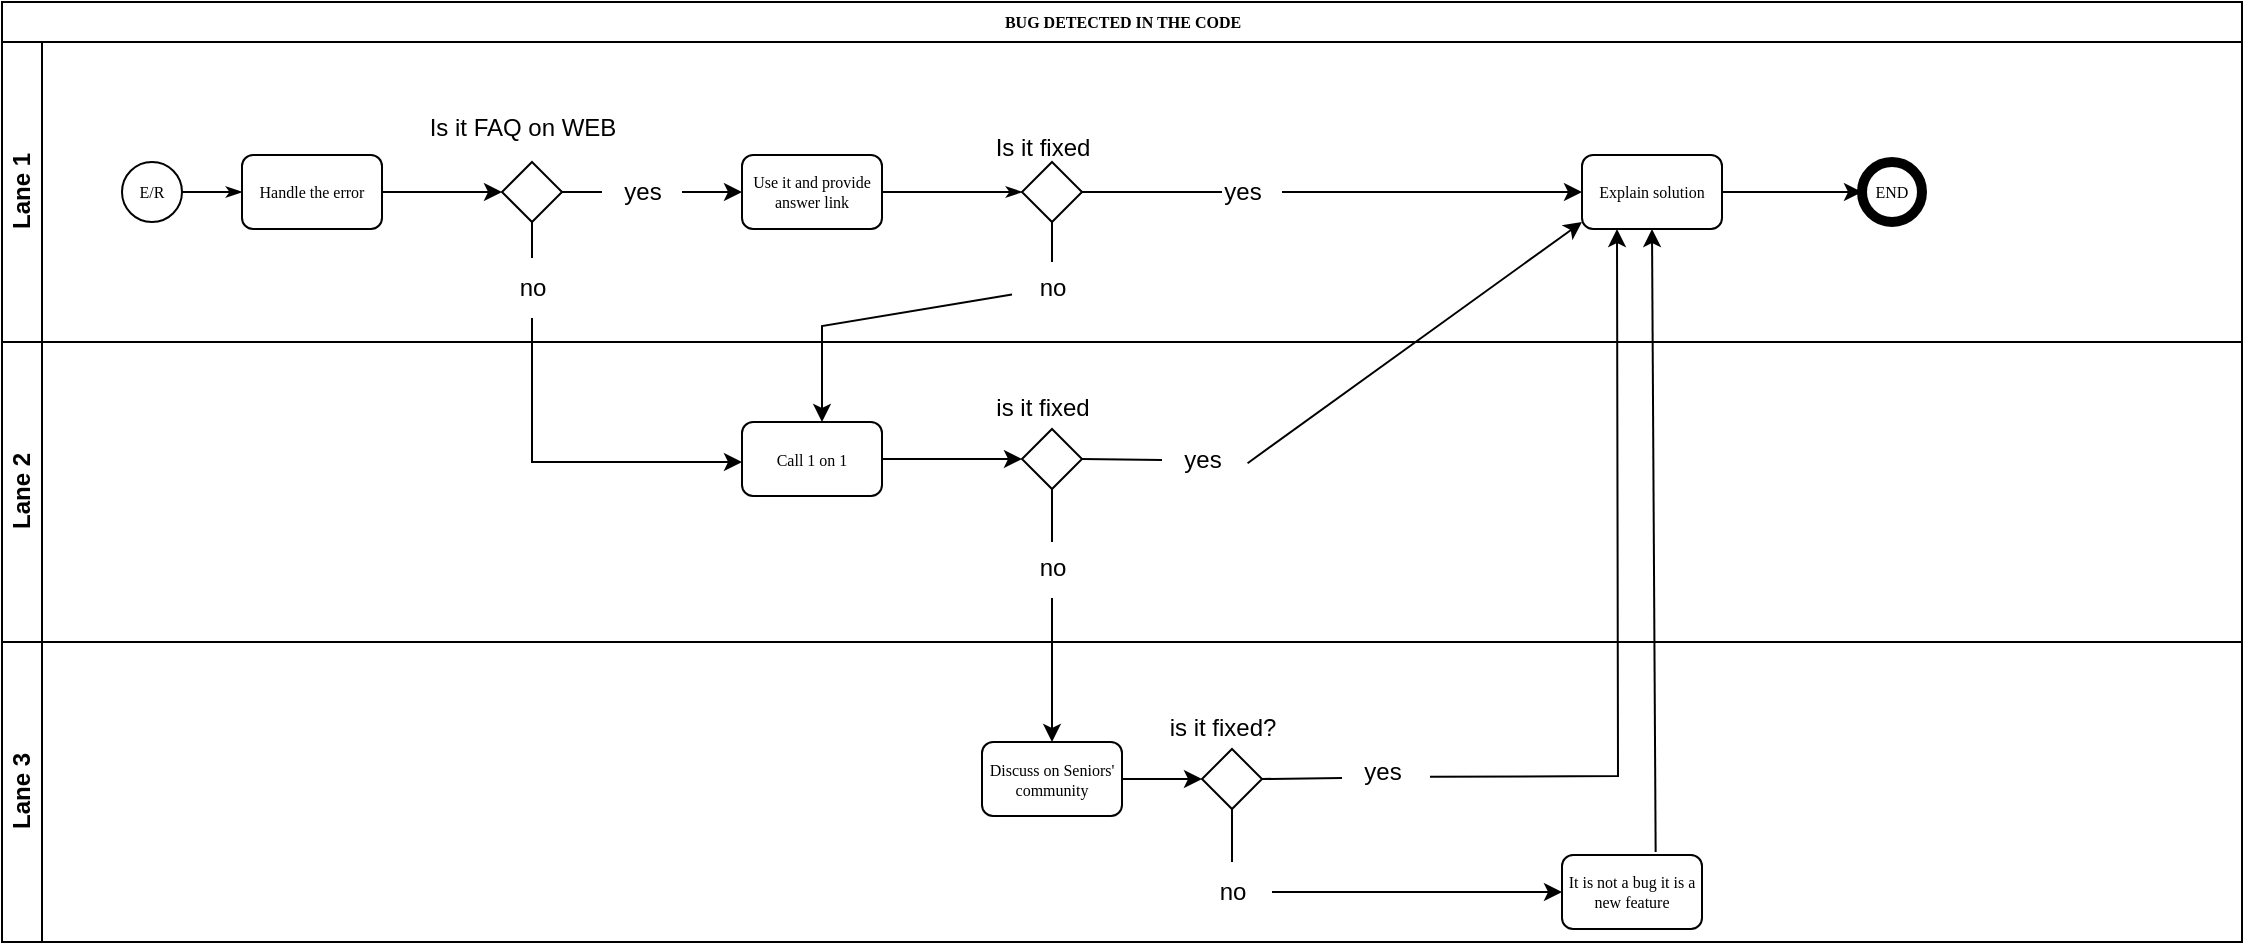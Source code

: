 <mxfile version="21.2.0" type="device">
  <diagram name="Page-1" id="c7488fd3-1785-93aa-aadb-54a6760d102a">
    <mxGraphModel dx="1156" dy="491" grid="1" gridSize="10" guides="1" tooltips="1" connect="1" arrows="1" fold="1" page="1" pageScale="1" pageWidth="1100" pageHeight="850" background="none" math="0" shadow="0">
      <root>
        <mxCell id="0" />
        <mxCell id="1" parent="0" />
        <mxCell id="2b4e8129b02d487f-1" value="BUG DETECTED IN THE CODE" style="swimlane;html=1;childLayout=stackLayout;horizontal=1;startSize=20;horizontalStack=0;rounded=0;shadow=0;labelBackgroundColor=none;strokeWidth=1;fontFamily=Verdana;fontSize=8;align=center;" parent="1" vertex="1">
          <mxGeometry x="180" y="70" width="1120" height="470" as="geometry" />
        </mxCell>
        <mxCell id="2b4e8129b02d487f-2" value="Lane 1" style="swimlane;html=1;startSize=20;horizontal=0;" parent="2b4e8129b02d487f-1" vertex="1">
          <mxGeometry y="20" width="1120" height="150" as="geometry" />
        </mxCell>
        <mxCell id="2b4e8129b02d487f-18" style="edgeStyle=orthogonalEdgeStyle;rounded=0;html=1;labelBackgroundColor=none;startArrow=none;startFill=0;startSize=5;endArrow=classicThin;endFill=1;endSize=5;jettySize=auto;orthogonalLoop=1;strokeWidth=1;fontFamily=Verdana;fontSize=8" parent="2b4e8129b02d487f-2" source="2b4e8129b02d487f-5" target="2b4e8129b02d487f-6" edge="1">
          <mxGeometry relative="1" as="geometry" />
        </mxCell>
        <mxCell id="2b4e8129b02d487f-5" value="E/R" style="ellipse;whiteSpace=wrap;html=1;rounded=0;shadow=0;labelBackgroundColor=none;strokeWidth=1;fontFamily=Verdana;fontSize=8;align=center;" parent="2b4e8129b02d487f-2" vertex="1">
          <mxGeometry x="60" y="60" width="30" height="30" as="geometry" />
        </mxCell>
        <mxCell id="Nox0eIHWN2RtGpoeTQu5-2" style="edgeStyle=orthogonalEdgeStyle;rounded=0;orthogonalLoop=1;jettySize=auto;html=1;exitX=1;exitY=0.5;exitDx=0;exitDy=0;entryX=0;entryY=0.5;entryDx=0;entryDy=0;entryPerimeter=0;" edge="1" parent="2b4e8129b02d487f-2" source="2b4e8129b02d487f-6" target="2b4e8129b02d487f-13">
          <mxGeometry relative="1" as="geometry" />
        </mxCell>
        <mxCell id="2b4e8129b02d487f-6" value="Handle the error" style="rounded=1;whiteSpace=wrap;html=1;shadow=0;labelBackgroundColor=none;strokeWidth=1;fontFamily=Verdana;fontSize=8;align=center;" parent="2b4e8129b02d487f-2" vertex="1">
          <mxGeometry x="120" y="56.5" width="70" height="37" as="geometry" />
        </mxCell>
        <mxCell id="2b4e8129b02d487f-22" style="edgeStyle=orthogonalEdgeStyle;rounded=0;html=1;labelBackgroundColor=none;startArrow=none;startFill=0;startSize=5;endArrow=classicThin;endFill=1;endSize=5;jettySize=auto;orthogonalLoop=1;strokeWidth=1;fontFamily=Verdana;fontSize=8" parent="2b4e8129b02d487f-2" source="2b4e8129b02d487f-9" edge="1">
          <mxGeometry relative="1" as="geometry">
            <mxPoint x="510" y="75" as="targetPoint" />
          </mxGeometry>
        </mxCell>
        <mxCell id="2b4e8129b02d487f-9" value="Use it and provide answer link" style="rounded=1;whiteSpace=wrap;html=1;shadow=0;labelBackgroundColor=none;strokeWidth=1;fontFamily=Verdana;fontSize=8;align=center;" parent="2b4e8129b02d487f-2" vertex="1">
          <mxGeometry x="370" y="56.5" width="70" height="37" as="geometry" />
        </mxCell>
        <mxCell id="2b4e8129b02d487f-13" value="" style="strokeWidth=1;html=1;shape=mxgraph.flowchart.decision;whiteSpace=wrap;rounded=1;shadow=0;labelBackgroundColor=none;fontFamily=Verdana;fontSize=8;align=center;" parent="2b4e8129b02d487f-2" vertex="1">
          <mxGeometry x="250" y="60.0" width="30" height="30" as="geometry" />
        </mxCell>
        <mxCell id="Nox0eIHWN2RtGpoeTQu5-5" value="yes" style="text;html=1;align=center;verticalAlign=middle;resizable=0;points=[];autosize=1;strokeColor=none;fillColor=none;" vertex="1" parent="2b4e8129b02d487f-2">
          <mxGeometry x="300" y="60" width="40" height="30" as="geometry" />
        </mxCell>
        <mxCell id="Nox0eIHWN2RtGpoeTQu5-9" value="" style="endArrow=none;html=1;rounded=0;exitX=1;exitY=0.5;exitDx=0;exitDy=0;exitPerimeter=0;" edge="1" parent="2b4e8129b02d487f-2" source="2b4e8129b02d487f-13" target="Nox0eIHWN2RtGpoeTQu5-5">
          <mxGeometry width="50" height="50" relative="1" as="geometry">
            <mxPoint x="330" y="270" as="sourcePoint" />
            <mxPoint x="300" y="80" as="targetPoint" />
          </mxGeometry>
        </mxCell>
        <mxCell id="Nox0eIHWN2RtGpoeTQu5-10" value="" style="endArrow=classic;html=1;rounded=0;" edge="1" parent="2b4e8129b02d487f-2" source="Nox0eIHWN2RtGpoeTQu5-5" target="2b4e8129b02d487f-9">
          <mxGeometry width="50" height="50" relative="1" as="geometry">
            <mxPoint x="330" y="270" as="sourcePoint" />
            <mxPoint x="380" y="220" as="targetPoint" />
          </mxGeometry>
        </mxCell>
        <mxCell id="Nox0eIHWN2RtGpoeTQu5-15" value="no" style="text;html=1;align=center;verticalAlign=middle;resizable=0;points=[];autosize=1;strokeColor=none;fillColor=none;" vertex="1" parent="2b4e8129b02d487f-2">
          <mxGeometry x="245" y="108" width="40" height="30" as="geometry" />
        </mxCell>
        <mxCell id="Nox0eIHWN2RtGpoeTQu5-14" value="" style="endArrow=none;html=1;rounded=0;" edge="1" parent="2b4e8129b02d487f-2" source="2b4e8129b02d487f-13" target="Nox0eIHWN2RtGpoeTQu5-15">
          <mxGeometry width="50" height="50" relative="1" as="geometry">
            <mxPoint x="330" y="270" as="sourcePoint" />
            <mxPoint x="265" y="110" as="targetPoint" />
          </mxGeometry>
        </mxCell>
        <mxCell id="Nox0eIHWN2RtGpoeTQu5-21" value="" style="strokeWidth=1;html=1;shape=mxgraph.flowchart.decision;whiteSpace=wrap;rounded=1;shadow=0;labelBackgroundColor=none;fontFamily=Verdana;fontSize=8;align=center;" vertex="1" parent="2b4e8129b02d487f-2">
          <mxGeometry x="510" y="60.0" width="30" height="30" as="geometry" />
        </mxCell>
        <mxCell id="Nox0eIHWN2RtGpoeTQu5-25" value="yes" style="text;html=1;align=center;verticalAlign=middle;resizable=0;points=[];autosize=1;strokeColor=none;fillColor=none;" vertex="1" parent="2b4e8129b02d487f-2">
          <mxGeometry x="600" y="60" width="40" height="30" as="geometry" />
        </mxCell>
        <mxCell id="Nox0eIHWN2RtGpoeTQu5-32" value="no" style="text;html=1;align=center;verticalAlign=middle;resizable=0;points=[];autosize=1;strokeColor=none;fillColor=none;" vertex="1" parent="2b4e8129b02d487f-2">
          <mxGeometry x="505" y="108" width="40" height="30" as="geometry" />
        </mxCell>
        <mxCell id="Nox0eIHWN2RtGpoeTQu5-31" value="" style="endArrow=none;html=1;rounded=0;exitX=0.5;exitY=1;exitDx=0;exitDy=0;exitPerimeter=0;" edge="1" parent="2b4e8129b02d487f-2" source="Nox0eIHWN2RtGpoeTQu5-21">
          <mxGeometry width="50" height="50" relative="1" as="geometry">
            <mxPoint x="390" y="260" as="sourcePoint" />
            <mxPoint x="525" y="110" as="targetPoint" />
          </mxGeometry>
        </mxCell>
        <mxCell id="Nox0eIHWN2RtGpoeTQu5-72" value="Explain solution" style="rounded=1;whiteSpace=wrap;html=1;shadow=0;labelBackgroundColor=none;strokeWidth=1;fontFamily=Verdana;fontSize=8;align=center;" vertex="1" parent="2b4e8129b02d487f-2">
          <mxGeometry x="790" y="56.5" width="70" height="37" as="geometry" />
        </mxCell>
        <mxCell id="Nox0eIHWN2RtGpoeTQu5-78" value="END" style="ellipse;whiteSpace=wrap;html=1;rounded=0;shadow=0;labelBackgroundColor=none;strokeWidth=5;fontFamily=Verdana;fontSize=8;align=center;" vertex="1" parent="2b4e8129b02d487f-2">
          <mxGeometry x="930" y="60" width="30" height="30" as="geometry" />
        </mxCell>
        <mxCell id="Nox0eIHWN2RtGpoeTQu5-79" value="" style="endArrow=classic;html=1;rounded=0;exitX=1;exitY=0.5;exitDx=0;exitDy=0;entryX=0;entryY=0.5;entryDx=0;entryDy=0;" edge="1" parent="2b4e8129b02d487f-2" source="Nox0eIHWN2RtGpoeTQu5-72" target="Nox0eIHWN2RtGpoeTQu5-78">
          <mxGeometry width="50" height="50" relative="1" as="geometry">
            <mxPoint x="520" y="270" as="sourcePoint" />
            <mxPoint x="570" y="220" as="targetPoint" />
          </mxGeometry>
        </mxCell>
        <mxCell id="2b4e8129b02d487f-3" value="Lane 2" style="swimlane;html=1;startSize=20;horizontal=0;" parent="2b4e8129b02d487f-1" vertex="1">
          <mxGeometry y="170" width="1120" height="150" as="geometry" />
        </mxCell>
        <mxCell id="2b4e8129b02d487f-12" value="Call 1 on 1" style="rounded=1;whiteSpace=wrap;html=1;shadow=0;labelBackgroundColor=none;strokeWidth=1;fontFamily=Verdana;fontSize=8;align=center;" parent="2b4e8129b02d487f-3" vertex="1">
          <mxGeometry x="370" y="40.0" width="70" height="37" as="geometry" />
        </mxCell>
        <mxCell id="Nox0eIHWN2RtGpoeTQu5-16" value="" style="endArrow=classic;html=1;rounded=0;" edge="1" parent="2b4e8129b02d487f-3" source="Nox0eIHWN2RtGpoeTQu5-15">
          <mxGeometry width="50" height="50" relative="1" as="geometry">
            <mxPoint x="255" y="-12" as="sourcePoint" />
            <mxPoint x="370" y="60" as="targetPoint" />
            <Array as="points">
              <mxPoint x="265" y="60" />
            </Array>
          </mxGeometry>
        </mxCell>
        <mxCell id="Nox0eIHWN2RtGpoeTQu5-35" value="" style="strokeWidth=1;html=1;shape=mxgraph.flowchart.decision;whiteSpace=wrap;rounded=1;shadow=0;labelBackgroundColor=none;fontFamily=Verdana;fontSize=8;align=center;" vertex="1" parent="2b4e8129b02d487f-3">
          <mxGeometry x="510" y="43.5" width="30" height="30" as="geometry" />
        </mxCell>
        <mxCell id="Nox0eIHWN2RtGpoeTQu5-36" value="" style="endArrow=classic;html=1;rounded=0;entryX=0;entryY=0.5;entryDx=0;entryDy=0;entryPerimeter=0;exitX=1;exitY=0.5;exitDx=0;exitDy=0;" edge="1" parent="2b4e8129b02d487f-3" source="2b4e8129b02d487f-12" target="Nox0eIHWN2RtGpoeTQu5-35">
          <mxGeometry width="50" height="50" relative="1" as="geometry">
            <mxPoint x="390" y="110" as="sourcePoint" />
            <mxPoint x="440" y="60" as="targetPoint" />
          </mxGeometry>
        </mxCell>
        <mxCell id="Nox0eIHWN2RtGpoeTQu5-39" value="" style="endArrow=none;html=1;rounded=0;exitX=1;exitY=0.5;exitDx=0;exitDy=0;exitPerimeter=0;" edge="1" parent="2b4e8129b02d487f-3" source="Nox0eIHWN2RtGpoeTQu5-35">
          <mxGeometry width="50" height="50" relative="1" as="geometry">
            <mxPoint x="540" y="57.5" as="sourcePoint" />
            <mxPoint x="580" y="59" as="targetPoint" />
          </mxGeometry>
        </mxCell>
        <mxCell id="Nox0eIHWN2RtGpoeTQu5-40" value="yes" style="text;html=1;align=center;verticalAlign=middle;resizable=0;points=[];autosize=1;strokeColor=none;fillColor=none;" vertex="1" parent="2b4e8129b02d487f-3">
          <mxGeometry x="580" y="43.5" width="40" height="30" as="geometry" />
        </mxCell>
        <mxCell id="Nox0eIHWN2RtGpoeTQu5-43" value="no&lt;br&gt;" style="text;html=1;align=center;verticalAlign=middle;resizable=0;points=[];autosize=1;strokeColor=none;fillColor=none;" vertex="1" parent="2b4e8129b02d487f-3">
          <mxGeometry x="505" y="98" width="40" height="30" as="geometry" />
        </mxCell>
        <mxCell id="Nox0eIHWN2RtGpoeTQu5-33" value="" style="endArrow=classic;html=1;rounded=0;" edge="1" parent="2b4e8129b02d487f-1" source="Nox0eIHWN2RtGpoeTQu5-32">
          <mxGeometry width="50" height="50" relative="1" as="geometry">
            <mxPoint x="524" y="162" as="sourcePoint" />
            <mxPoint x="410" y="210" as="targetPoint" />
            <Array as="points">
              <mxPoint x="410" y="162" />
            </Array>
          </mxGeometry>
        </mxCell>
        <mxCell id="Nox0eIHWN2RtGpoeTQu5-38" value="" style="endArrow=classic;html=1;rounded=0;exitX=1.07;exitY=0.57;exitDx=0;exitDy=0;exitPerimeter=0;" edge="1" parent="2b4e8129b02d487f-1" source="Nox0eIHWN2RtGpoeTQu5-40">
          <mxGeometry width="50" height="50" relative="1" as="geometry">
            <mxPoint x="650" y="230" as="sourcePoint" />
            <mxPoint x="790" y="110" as="targetPoint" />
          </mxGeometry>
        </mxCell>
        <mxCell id="Nox0eIHWN2RtGpoeTQu5-44" value="" style="endArrow=classic;html=1;rounded=0;" edge="1" parent="2b4e8129b02d487f-1" source="Nox0eIHWN2RtGpoeTQu5-43" target="2b4e8129b02d487f-14">
          <mxGeometry width="50" height="50" relative="1" as="geometry">
            <mxPoint x="530" y="300" as="sourcePoint" />
            <mxPoint x="440" y="230" as="targetPoint" />
          </mxGeometry>
        </mxCell>
        <mxCell id="Nox0eIHWN2RtGpoeTQu5-53" value="" style="endArrow=classic;html=1;rounded=0;exitX=1.1;exitY=0.58;exitDx=0;exitDy=0;exitPerimeter=0;entryX=0.25;entryY=1;entryDx=0;entryDy=0;" edge="1" parent="2b4e8129b02d487f-1" source="Nox0eIHWN2RtGpoeTQu5-52" target="Nox0eIHWN2RtGpoeTQu5-72">
          <mxGeometry width="50" height="50" relative="1" as="geometry">
            <mxPoint x="390" y="270" as="sourcePoint" />
            <mxPoint x="825" y="110" as="targetPoint" />
            <Array as="points">
              <mxPoint x="808" y="387" />
            </Array>
          </mxGeometry>
        </mxCell>
        <mxCell id="2b4e8129b02d487f-4" value="Lane 3" style="swimlane;html=1;startSize=20;horizontal=0;" parent="2b4e8129b02d487f-1" vertex="1">
          <mxGeometry y="320" width="1120" height="150" as="geometry" />
        </mxCell>
        <mxCell id="2b4e8129b02d487f-14" value="Discuss on Seniors&#39; community" style="rounded=1;whiteSpace=wrap;html=1;shadow=0;labelBackgroundColor=none;strokeWidth=1;fontFamily=Verdana;fontSize=8;align=center;" parent="2b4e8129b02d487f-4" vertex="1">
          <mxGeometry x="490" y="50.0" width="70" height="37" as="geometry" />
        </mxCell>
        <mxCell id="Nox0eIHWN2RtGpoeTQu5-48" value="" style="strokeWidth=1;html=1;shape=mxgraph.flowchart.decision;whiteSpace=wrap;rounded=1;shadow=0;labelBackgroundColor=none;fontFamily=Verdana;fontSize=8;align=center;" vertex="1" parent="2b4e8129b02d487f-4">
          <mxGeometry x="600" y="53.5" width="30" height="30" as="geometry" />
        </mxCell>
        <mxCell id="Nox0eIHWN2RtGpoeTQu5-49" value="" style="endArrow=classic;html=1;rounded=0;exitX=1;exitY=0.5;exitDx=0;exitDy=0;entryX=0;entryY=0.5;entryDx=0;entryDy=0;entryPerimeter=0;" edge="1" parent="2b4e8129b02d487f-4" source="2b4e8129b02d487f-14" target="Nox0eIHWN2RtGpoeTQu5-48">
          <mxGeometry width="50" height="50" relative="1" as="geometry">
            <mxPoint x="390" y="-50" as="sourcePoint" />
            <mxPoint x="440" y="-100" as="targetPoint" />
          </mxGeometry>
        </mxCell>
        <mxCell id="Nox0eIHWN2RtGpoeTQu5-52" value="yes" style="text;html=1;align=center;verticalAlign=middle;resizable=0;points=[];autosize=1;strokeColor=none;fillColor=none;" vertex="1" parent="2b4e8129b02d487f-4">
          <mxGeometry x="670" y="50" width="40" height="30" as="geometry" />
        </mxCell>
        <mxCell id="Nox0eIHWN2RtGpoeTQu5-74" value="no" style="text;html=1;align=center;verticalAlign=middle;resizable=0;points=[];autosize=1;strokeColor=none;fillColor=none;" vertex="1" parent="2b4e8129b02d487f-4">
          <mxGeometry x="595" y="110" width="40" height="30" as="geometry" />
        </mxCell>
        <mxCell id="Nox0eIHWN2RtGpoeTQu5-76" value="It is not a bug it is a new feature" style="rounded=1;whiteSpace=wrap;html=1;shadow=0;labelBackgroundColor=none;strokeWidth=1;fontFamily=Verdana;fontSize=8;align=center;" vertex="1" parent="2b4e8129b02d487f-4">
          <mxGeometry x="780" y="106.5" width="70" height="37" as="geometry" />
        </mxCell>
        <mxCell id="Nox0eIHWN2RtGpoeTQu5-75" value="" style="endArrow=classic;html=1;rounded=0;" edge="1" parent="2b4e8129b02d487f-4" source="Nox0eIHWN2RtGpoeTQu5-74" target="Nox0eIHWN2RtGpoeTQu5-76">
          <mxGeometry width="50" height="50" relative="1" as="geometry">
            <mxPoint x="520" y="-30" as="sourcePoint" />
            <mxPoint x="780" y="126" as="targetPoint" />
          </mxGeometry>
        </mxCell>
        <mxCell id="Nox0eIHWN2RtGpoeTQu5-77" value="" style="endArrow=classic;html=1;rounded=0;exitX=0.669;exitY=-0.041;exitDx=0;exitDy=0;entryX=0.5;entryY=1;entryDx=0;entryDy=0;exitPerimeter=0;" edge="1" parent="2b4e8129b02d487f-1" source="Nox0eIHWN2RtGpoeTQu5-76" target="Nox0eIHWN2RtGpoeTQu5-72">
          <mxGeometry width="50" height="50" relative="1" as="geometry">
            <mxPoint x="520" y="290" as="sourcePoint" />
            <mxPoint x="570" y="240" as="targetPoint" />
          </mxGeometry>
        </mxCell>
        <mxCell id="Nox0eIHWN2RtGpoeTQu5-3" value="Is it FAQ on WEB" style="text;html=1;align=center;verticalAlign=middle;resizable=0;points=[];autosize=1;strokeColor=none;fillColor=none;" vertex="1" parent="1">
          <mxGeometry x="380" y="118" width="120" height="30" as="geometry" />
        </mxCell>
        <mxCell id="Nox0eIHWN2RtGpoeTQu5-22" value="Is it fixed" style="text;html=1;align=center;verticalAlign=middle;resizable=0;points=[];autosize=1;strokeColor=none;fillColor=none;" vertex="1" parent="1">
          <mxGeometry x="665" y="128" width="70" height="30" as="geometry" />
        </mxCell>
        <mxCell id="Nox0eIHWN2RtGpoeTQu5-24" value="" style="endArrow=none;html=1;rounded=0;exitX=1;exitY=0.5;exitDx=0;exitDy=0;exitPerimeter=0;" edge="1" parent="1" source="Nox0eIHWN2RtGpoeTQu5-21">
          <mxGeometry width="50" height="50" relative="1" as="geometry">
            <mxPoint x="570" y="350" as="sourcePoint" />
            <mxPoint x="790" y="165" as="targetPoint" />
          </mxGeometry>
        </mxCell>
        <mxCell id="Nox0eIHWN2RtGpoeTQu5-26" value="" style="endArrow=classic;html=1;rounded=0;" edge="1" parent="1" source="Nox0eIHWN2RtGpoeTQu5-25">
          <mxGeometry width="50" height="50" relative="1" as="geometry">
            <mxPoint x="570" y="350" as="sourcePoint" />
            <mxPoint x="970" y="165" as="targetPoint" />
          </mxGeometry>
        </mxCell>
        <mxCell id="Nox0eIHWN2RtGpoeTQu5-37" value="is it fixed" style="text;html=1;align=center;verticalAlign=middle;resizable=0;points=[];autosize=1;strokeColor=none;fillColor=none;" vertex="1" parent="1">
          <mxGeometry x="665" y="258" width="70" height="30" as="geometry" />
        </mxCell>
        <mxCell id="Nox0eIHWN2RtGpoeTQu5-42" value="" style="endArrow=none;html=1;rounded=0;exitX=0.5;exitY=1;exitDx=0;exitDy=0;exitPerimeter=0;" edge="1" parent="1" source="Nox0eIHWN2RtGpoeTQu5-35">
          <mxGeometry width="50" height="50" relative="1" as="geometry">
            <mxPoint x="570" y="350" as="sourcePoint" />
            <mxPoint x="705" y="340" as="targetPoint" />
          </mxGeometry>
        </mxCell>
        <mxCell id="Nox0eIHWN2RtGpoeTQu5-50" value="is it fixed?" style="text;html=1;align=center;verticalAlign=middle;resizable=0;points=[];autosize=1;strokeColor=none;fillColor=none;" vertex="1" parent="1">
          <mxGeometry x="750" y="418" width="80" height="30" as="geometry" />
        </mxCell>
        <mxCell id="Nox0eIHWN2RtGpoeTQu5-51" value="" style="endArrow=none;html=1;rounded=0;exitX=1;exitY=0.5;exitDx=0;exitDy=0;exitPerimeter=0;" edge="1" parent="1" source="Nox0eIHWN2RtGpoeTQu5-48">
          <mxGeometry width="50" height="50" relative="1" as="geometry">
            <mxPoint x="570" y="340" as="sourcePoint" />
            <mxPoint x="850" y="458" as="targetPoint" />
          </mxGeometry>
        </mxCell>
        <mxCell id="Nox0eIHWN2RtGpoeTQu5-73" value="" style="endArrow=none;html=1;rounded=0;exitX=0.5;exitY=1;exitDx=0;exitDy=0;exitPerimeter=0;" edge="1" parent="1" source="Nox0eIHWN2RtGpoeTQu5-48">
          <mxGeometry width="50" height="50" relative="1" as="geometry">
            <mxPoint x="700" y="360" as="sourcePoint" />
            <mxPoint x="795" y="500" as="targetPoint" />
          </mxGeometry>
        </mxCell>
      </root>
    </mxGraphModel>
  </diagram>
</mxfile>
